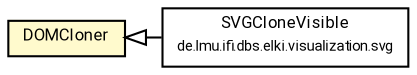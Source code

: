 #!/usr/local/bin/dot
#
# Class diagram 
# Generated by UMLGraph version R5_7_2-60-g0e99a6 (http://www.spinellis.gr/umlgraph/)
#

digraph G {
	graph [fontnames="svg"]
	edge [fontname="Roboto",fontsize=7,labelfontname="Roboto",labelfontsize=7,color="black"];
	node [fontname="Roboto",fontcolor="black",fontsize=8,shape=plaintext,margin=0,width=0,height=0];
	nodesep=0.15;
	ranksep=0.25;
	rankdir=LR;
	// de.lmu.ifi.dbs.elki.visualization.svg.SVGCloneVisible
	c3091376 [label=<<table title="de.lmu.ifi.dbs.elki.visualization.svg.SVGCloneVisible" border="0" cellborder="1" cellspacing="0" cellpadding="2" href="../../visualization/svg/SVGCloneVisible.html" target="_parent">
		<tr><td><table border="0" cellspacing="0" cellpadding="1">
		<tr><td align="center" balign="center"> <font face="Roboto">SVGCloneVisible</font> </td></tr>
		<tr><td align="center" balign="center"> <font face="Roboto" point-size="7.0">de.lmu.ifi.dbs.elki.visualization.svg</font> </td></tr>
		</table></td></tr>
		</table>>, URL="../../visualization/svg/SVGCloneVisible.html"];
	// de.lmu.ifi.dbs.elki.utilities.xml.DOMCloner
	c3093130 [label=<<table title="de.lmu.ifi.dbs.elki.utilities.xml.DOMCloner" border="0" cellborder="1" cellspacing="0" cellpadding="2" bgcolor="lemonChiffon" href="DOMCloner.html" target="_parent">
		<tr><td><table border="0" cellspacing="0" cellpadding="1">
		<tr><td align="center" balign="center"> <font face="Roboto">DOMCloner</font> </td></tr>
		</table></td></tr>
		</table>>, URL="DOMCloner.html"];
	// de.lmu.ifi.dbs.elki.visualization.svg.SVGCloneVisible extends de.lmu.ifi.dbs.elki.utilities.xml.DOMCloner
	c3093130 -> c3091376 [arrowtail=empty,dir=back,weight=10];
}

